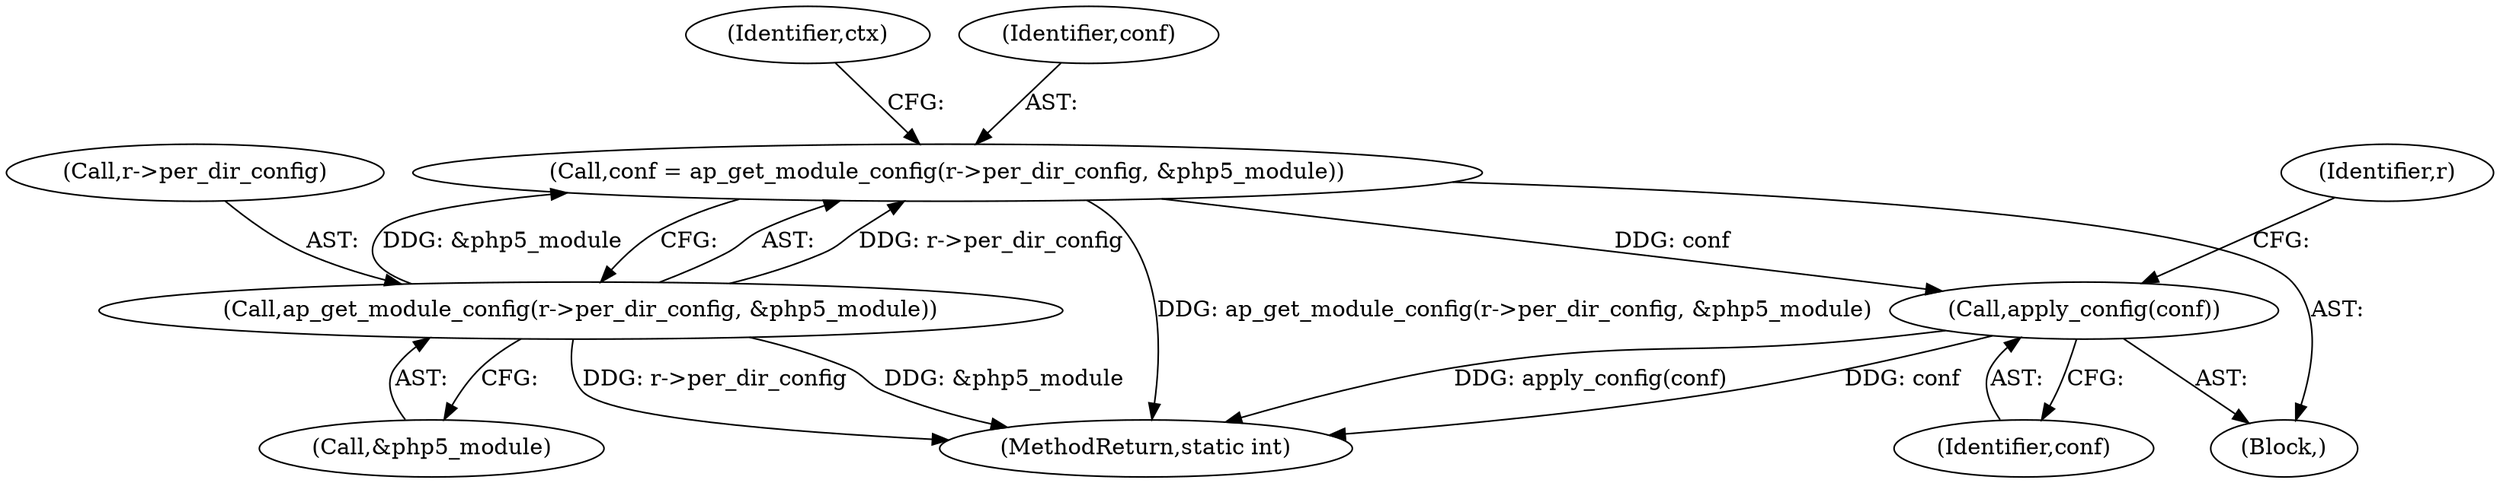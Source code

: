 digraph "0_php_809610f5ea38a83b284e1125d1fff129bdd615e7@pointer" {
"1000123" [label="(Call,conf = ap_get_module_config(r->per_dir_config, &php5_module))"];
"1000125" [label="(Call,ap_get_module_config(r->per_dir_config, &php5_module))"];
"1000197" [label="(Call,apply_config(conf))"];
"1000113" [label="(Block,)"];
"1000203" [label="(Identifier,r)"];
"1000132" [label="(Identifier,ctx)"];
"1000124" [label="(Identifier,conf)"];
"1000125" [label="(Call,ap_get_module_config(r->per_dir_config, &php5_module))"];
"1000541" [label="(MethodReturn,static int)"];
"1000198" [label="(Identifier,conf)"];
"1000126" [label="(Call,r->per_dir_config)"];
"1000129" [label="(Call,&php5_module)"];
"1000197" [label="(Call,apply_config(conf))"];
"1000123" [label="(Call,conf = ap_get_module_config(r->per_dir_config, &php5_module))"];
"1000123" -> "1000113"  [label="AST: "];
"1000123" -> "1000125"  [label="CFG: "];
"1000124" -> "1000123"  [label="AST: "];
"1000125" -> "1000123"  [label="AST: "];
"1000132" -> "1000123"  [label="CFG: "];
"1000123" -> "1000541"  [label="DDG: ap_get_module_config(r->per_dir_config, &php5_module)"];
"1000125" -> "1000123"  [label="DDG: r->per_dir_config"];
"1000125" -> "1000123"  [label="DDG: &php5_module"];
"1000123" -> "1000197"  [label="DDG: conf"];
"1000125" -> "1000129"  [label="CFG: "];
"1000126" -> "1000125"  [label="AST: "];
"1000129" -> "1000125"  [label="AST: "];
"1000125" -> "1000541"  [label="DDG: r->per_dir_config"];
"1000125" -> "1000541"  [label="DDG: &php5_module"];
"1000197" -> "1000113"  [label="AST: "];
"1000197" -> "1000198"  [label="CFG: "];
"1000198" -> "1000197"  [label="AST: "];
"1000203" -> "1000197"  [label="CFG: "];
"1000197" -> "1000541"  [label="DDG: apply_config(conf)"];
"1000197" -> "1000541"  [label="DDG: conf"];
}

